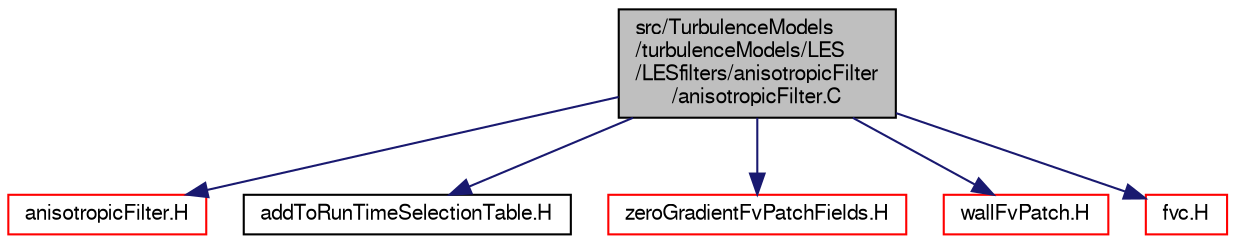 digraph "src/TurbulenceModels/turbulenceModels/LES/LESfilters/anisotropicFilter/anisotropicFilter.C"
{
  bgcolor="transparent";
  edge [fontname="FreeSans",fontsize="10",labelfontname="FreeSans",labelfontsize="10"];
  node [fontname="FreeSans",fontsize="10",shape=record];
  Node0 [label="src/TurbulenceModels\l/turbulenceModels/LES\l/LESfilters/anisotropicFilter\l/anisotropicFilter.C",height=0.2,width=0.4,color="black", fillcolor="grey75", style="filled", fontcolor="black"];
  Node0 -> Node1 [color="midnightblue",fontsize="10",style="solid",fontname="FreeSans"];
  Node1 [label="anisotropicFilter.H",height=0.2,width=0.4,color="red",URL="$a40529.html"];
  Node0 -> Node3 [color="midnightblue",fontsize="10",style="solid",fontname="FreeSans"];
  Node3 [label="addToRunTimeSelectionTable.H",height=0.2,width=0.4,color="black",URL="$a09263.html",tooltip="Macros for easy insertion into run-time selection tables. "];
  Node0 -> Node4 [color="midnightblue",fontsize="10",style="solid",fontname="FreeSans"];
  Node4 [label="zeroGradientFvPatchFields.H",height=0.2,width=0.4,color="red",URL="$a01547.html"];
  Node0 -> Node192 [color="midnightblue",fontsize="10",style="solid",fontname="FreeSans"];
  Node192 [label="wallFvPatch.H",height=0.2,width=0.4,color="red",URL="$a03680.html"];
  Node0 -> Node194 [color="midnightblue",fontsize="10",style="solid",fontname="FreeSans"];
  Node194 [label="fvc.H",height=0.2,width=0.4,color="red",URL="$a02924.html"];
}
